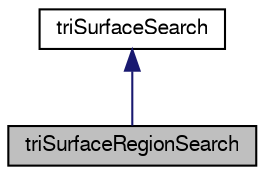 digraph "triSurfaceRegionSearch"
{
  bgcolor="transparent";
  edge [fontname="FreeSans",fontsize="10",labelfontname="FreeSans",labelfontsize="10"];
  node [fontname="FreeSans",fontsize="10",shape=record];
  Node5 [label="triSurfaceRegionSearch",height=0.2,width=0.4,color="black", fillcolor="grey75", style="filled", fontcolor="black"];
  Node6 -> Node5 [dir="back",color="midnightblue",fontsize="10",style="solid",fontname="FreeSans"];
  Node6 [label="triSurfaceSearch",height=0.2,width=0.4,color="black",URL="$a25530.html",tooltip="Helper class to search on triSurface. "];
}
